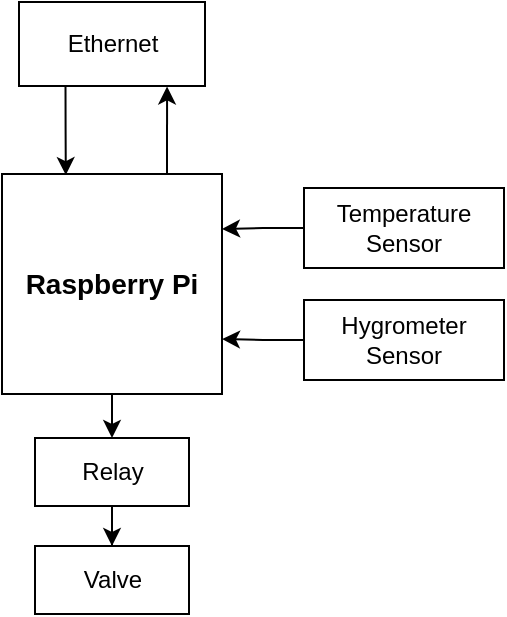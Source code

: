 <mxfile version="22.0.2" type="device">
  <diagram name="Page-1" id="E3KGRp-HmKkl-OzyrYd4">
    <mxGraphModel dx="954" dy="601" grid="0" gridSize="7" guides="1" tooltips="1" connect="1" arrows="1" fold="1" page="1" pageScale="1" pageWidth="827" pageHeight="1169" math="0" shadow="0">
      <root>
        <mxCell id="0" />
        <mxCell id="1" parent="0" />
        <mxCell id="-ItEni8HR4KpnupZRwqO-14" style="edgeStyle=orthogonalEdgeStyle;rounded=0;orthogonalLoop=1;jettySize=auto;html=1;exitX=0.5;exitY=1;exitDx=0;exitDy=0;entryX=0.5;entryY=0;entryDx=0;entryDy=0;" parent="1" source="-ItEni8HR4KpnupZRwqO-2" target="-ItEni8HR4KpnupZRwqO-13" edge="1">
          <mxGeometry relative="1" as="geometry" />
        </mxCell>
        <mxCell id="-ItEni8HR4KpnupZRwqO-2" value="&lt;b&gt;&lt;font style=&quot;font-size: 14px;&quot;&gt;Raspberry Pi&lt;/font&gt;&lt;/b&gt;" style="whiteSpace=wrap;html=1;aspect=fixed;" parent="1" vertex="1">
          <mxGeometry x="290" y="240" width="110" height="110" as="geometry" />
        </mxCell>
        <mxCell id="-ItEni8HR4KpnupZRwqO-5" style="edgeStyle=orthogonalEdgeStyle;rounded=0;orthogonalLoop=1;jettySize=auto;html=1;exitX=0;exitY=0.5;exitDx=0;exitDy=0;entryX=1;entryY=0.25;entryDx=0;entryDy=0;" parent="1" source="-ItEni8HR4KpnupZRwqO-3" target="-ItEni8HR4KpnupZRwqO-2" edge="1">
          <mxGeometry relative="1" as="geometry" />
        </mxCell>
        <mxCell id="-ItEni8HR4KpnupZRwqO-3" value="Temperature&lt;br&gt;Sensor" style="rounded=0;whiteSpace=wrap;html=1;" parent="1" vertex="1">
          <mxGeometry x="441" y="247" width="100" height="40" as="geometry" />
        </mxCell>
        <mxCell id="-ItEni8HR4KpnupZRwqO-6" style="edgeStyle=orthogonalEdgeStyle;rounded=0;orthogonalLoop=1;jettySize=auto;html=1;exitX=0;exitY=0.5;exitDx=0;exitDy=0;entryX=1;entryY=0.75;entryDx=0;entryDy=0;" parent="1" source="-ItEni8HR4KpnupZRwqO-4" target="-ItEni8HR4KpnupZRwqO-2" edge="1">
          <mxGeometry relative="1" as="geometry" />
        </mxCell>
        <mxCell id="-ItEni8HR4KpnupZRwqO-4" value="Hygrometer&lt;br&gt;Sensor" style="rounded=0;whiteSpace=wrap;html=1;" parent="1" vertex="1">
          <mxGeometry x="441" y="303" width="100" height="40" as="geometry" />
        </mxCell>
        <mxCell id="-ItEni8HR4KpnupZRwqO-7" value="Ethernet" style="rounded=0;whiteSpace=wrap;html=1;" parent="1" vertex="1">
          <mxGeometry x="298.5" y="154" width="93" height="42" as="geometry" />
        </mxCell>
        <mxCell id="-ItEni8HR4KpnupZRwqO-11" style="edgeStyle=orthogonalEdgeStyle;rounded=0;orthogonalLoop=1;jettySize=auto;html=1;exitX=0.25;exitY=1;exitDx=0;exitDy=0;entryX=0.29;entryY=0.005;entryDx=0;entryDy=0;entryPerimeter=0;" parent="1" source="-ItEni8HR4KpnupZRwqO-7" target="-ItEni8HR4KpnupZRwqO-2" edge="1">
          <mxGeometry relative="1" as="geometry" />
        </mxCell>
        <mxCell id="-ItEni8HR4KpnupZRwqO-12" style="edgeStyle=orthogonalEdgeStyle;rounded=0;orthogonalLoop=1;jettySize=auto;html=1;exitX=0.75;exitY=0;exitDx=0;exitDy=0;entryX=0.796;entryY=1.005;entryDx=0;entryDy=0;entryPerimeter=0;" parent="1" source="-ItEni8HR4KpnupZRwqO-2" target="-ItEni8HR4KpnupZRwqO-7" edge="1">
          <mxGeometry relative="1" as="geometry" />
        </mxCell>
        <mxCell id="-ItEni8HR4KpnupZRwqO-17" style="edgeStyle=orthogonalEdgeStyle;rounded=0;orthogonalLoop=1;jettySize=auto;html=1;exitX=0.5;exitY=1;exitDx=0;exitDy=0;" parent="1" source="-ItEni8HR4KpnupZRwqO-13" target="-ItEni8HR4KpnupZRwqO-16" edge="1">
          <mxGeometry relative="1" as="geometry" />
        </mxCell>
        <mxCell id="-ItEni8HR4KpnupZRwqO-13" value="Relay" style="rounded=0;whiteSpace=wrap;html=1;" parent="1" vertex="1">
          <mxGeometry x="306.5" y="372" width="77" height="34" as="geometry" />
        </mxCell>
        <mxCell id="-ItEni8HR4KpnupZRwqO-16" value="Valve" style="rounded=0;whiteSpace=wrap;html=1;" parent="1" vertex="1">
          <mxGeometry x="306.5" y="426" width="77" height="34" as="geometry" />
        </mxCell>
      </root>
    </mxGraphModel>
  </diagram>
</mxfile>
